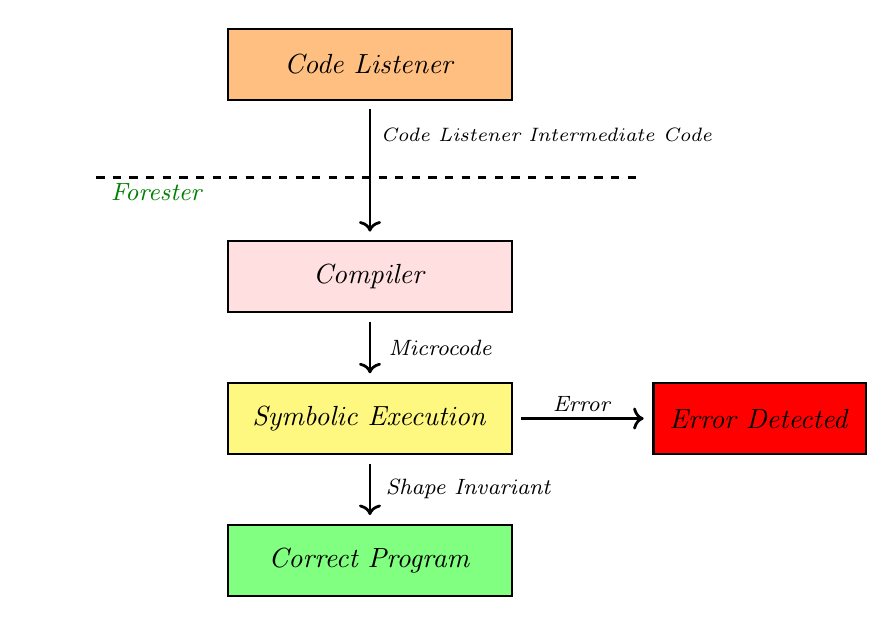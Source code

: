 \begin{tikzpicture}[
  scale=0.9,
  cl/.style={thick,fill=orange!50},
  red/.style={thick,fill=Red},
  detection/.style={thick,fill=blue!50},
  compiler/.style={thick,fill=pink!50},
  symexec/.style={thick,fill=yellow!50},
  success/.style={thick,fill=green!50},
  arrow/.style={->,line width=1pt}
  ]

\node (InputNode) at(1.3,10.9) {};
\node (InputDown) at(1.3,10.8) {};

\draw (4,11) rectangle +(4, 1) [cl] node[midway] {\textit{Code Listener}};
\node (CLDown) at(6,11) {};

\draw (4,8) rectangle +(4, 1) [compiler] node[midway] {\textit{Compiler}};
\node (CompUp) at(6,9) {};
\node (CompDown) at(6,8) {};

\draw (4,6) rectangle +(4, 1) [symexec] node[midway] {\textit{Symbolic Execution}};
\node (SymexUp) at(6,7) {};
\node (SymexDown) at(6,6) {};
\node (SymexRight) at(8,6.5) {};

\draw (10,6) rectangle +(3, 1) [red] node[midway] {\textit{Error Detected}};
\node (ErrLeft) at(10,6.5) {};

\draw (4,4) rectangle +(4, 1) [success] node[midway] {\textit{Correct Program}};
\node (CPUp) at(6,5) {};

\draw [arrow] (CLDown) -- (CompUp);
\draw [arrow] (CompDown) -- (SymexUp);
\draw [arrow] (SymexRight) -- (ErrLeft);
\draw [arrow] (SymexDown) -- (CPUp);

\node (LeftFAStart) at(2,9.9) {};
\node (RightFAStart) at(10,9.9) {};
\draw [dashed, line width = 1pt] (LeftFAStart) -- (RightFAStart);

\node (Input) at(8.5,10.5) {\textcolor{Black}{\scriptsize{\textit{Code Listener Intermediate Code}}}};
\node (Input) at(7,7.5) {\textcolor{Black}{\footnotesize{\textit{Microcode}}}};
\node (Input) at(9,6.7) {\textcolor{Black}{\footnotesize{\textit{Error}}}};
\node (Input) at(7.4,5.5) {\textcolor{Black}{\footnotesize{\textit{Shape Invariant}}}};

\node (Input) at(3,9.7) {\textcolor{Green}{\small{\textit{Forester}}}};

\end{tikzpicture}
